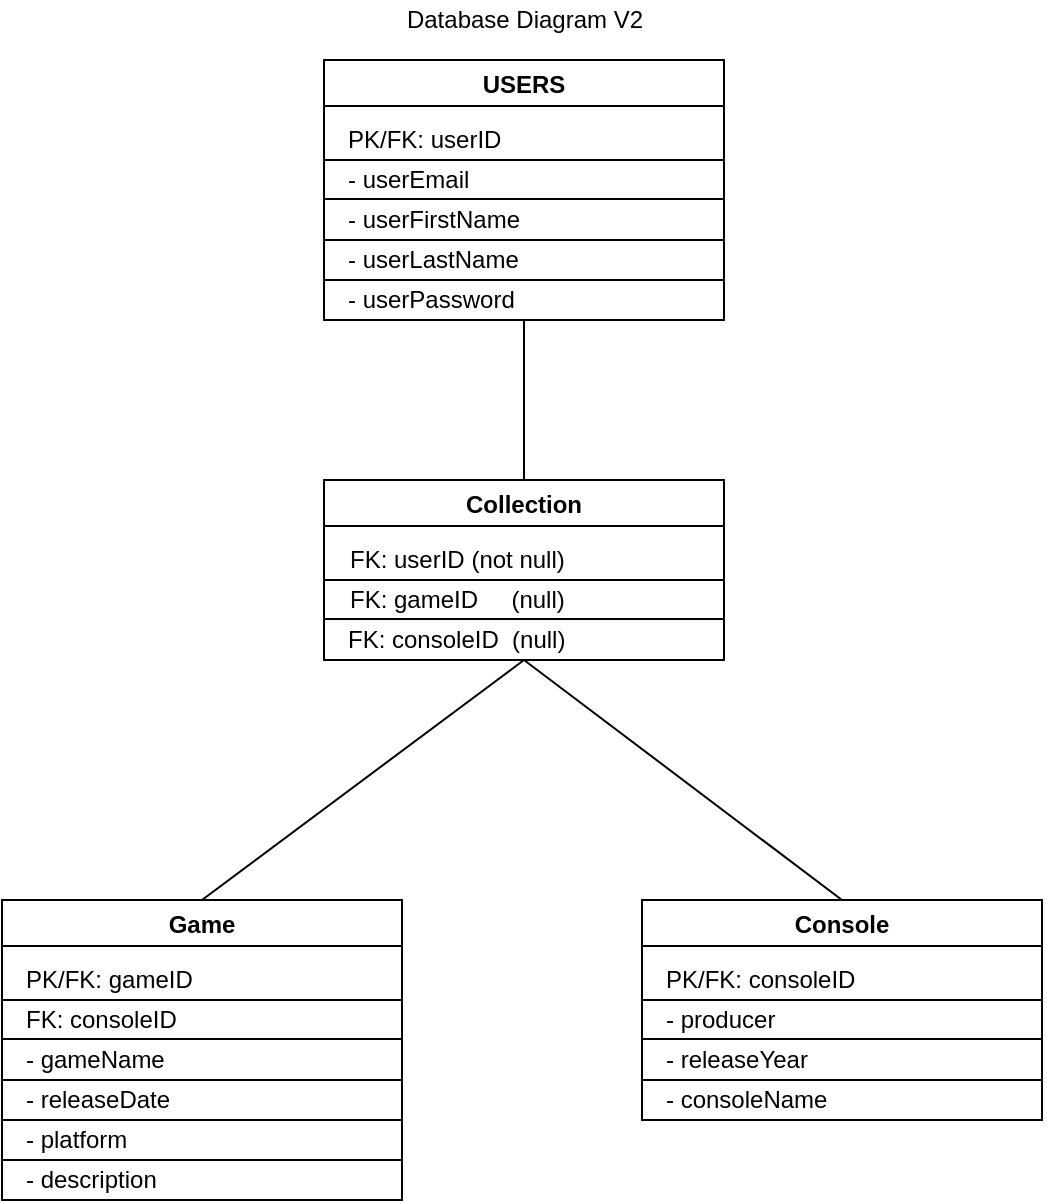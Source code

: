 <mxfile version="14.8.3" type="device"><diagram id="cjRPGvDWsUQg7hYhxiLV" name="Page-1"><mxGraphModel dx="946" dy="664" grid="1" gridSize="10" guides="1" tooltips="1" connect="1" arrows="1" fold="1" page="1" pageScale="1" pageWidth="850" pageHeight="1100" math="0" shadow="0"><root><mxCell id="0"/><mxCell id="1" parent="0"/><mxCell id="Ji0lMz9DIJm0fsY4XDPW-1" value="USERS" style="swimlane;" parent="1" vertex="1"><mxGeometry x="281" y="40" width="200" height="130" as="geometry"><mxRectangle x="40" y="40" width="70" height="23" as="alternateBounds"/></mxGeometry></mxCell><mxCell id="Ji0lMz9DIJm0fsY4XDPW-2" value="PK/FK: userID" style="text;html=1;strokeColor=none;fillColor=none;align=left;verticalAlign=middle;whiteSpace=wrap;rounded=0;" parent="Ji0lMz9DIJm0fsY4XDPW-1" vertex="1"><mxGeometry x="10" y="30" width="180" height="20" as="geometry"/></mxCell><mxCell id="Ji0lMz9DIJm0fsY4XDPW-3" value="- userFirstName" style="text;html=1;strokeColor=none;fillColor=none;align=left;verticalAlign=middle;whiteSpace=wrap;rounded=0;" parent="Ji0lMz9DIJm0fsY4XDPW-1" vertex="1"><mxGeometry x="10" y="70" width="180" height="20" as="geometry"/></mxCell><mxCell id="Ji0lMz9DIJm0fsY4XDPW-4" value="- userLastName" style="text;html=1;strokeColor=none;fillColor=none;align=left;verticalAlign=middle;whiteSpace=wrap;rounded=0;" parent="Ji0lMz9DIJm0fsY4XDPW-1" vertex="1"><mxGeometry x="10" y="90" width="180" height="20" as="geometry"/></mxCell><mxCell id="Ji0lMz9DIJm0fsY4XDPW-5" value="- userPassword" style="text;html=1;strokeColor=none;fillColor=none;align=left;verticalAlign=middle;whiteSpace=wrap;rounded=0;" parent="Ji0lMz9DIJm0fsY4XDPW-1" vertex="1"><mxGeometry x="10" y="110" width="180" height="20" as="geometry"/></mxCell><mxCell id="Ji0lMz9DIJm0fsY4XDPW-6" value="" style="endArrow=none;html=1;" parent="Ji0lMz9DIJm0fsY4XDPW-1" edge="1"><mxGeometry width="50" height="50" relative="1" as="geometry"><mxPoint y="69.5" as="sourcePoint"/><mxPoint x="200" y="69.5" as="targetPoint"/></mxGeometry></mxCell><mxCell id="Ji0lMz9DIJm0fsY4XDPW-7" value="" style="endArrow=none;html=1;" parent="Ji0lMz9DIJm0fsY4XDPW-1" edge="1"><mxGeometry width="50" height="50" relative="1" as="geometry"><mxPoint y="90" as="sourcePoint"/><mxPoint x="200" y="90" as="targetPoint"/></mxGeometry></mxCell><mxCell id="Ji0lMz9DIJm0fsY4XDPW-8" value="" style="endArrow=none;html=1;" parent="Ji0lMz9DIJm0fsY4XDPW-1" edge="1"><mxGeometry width="50" height="50" relative="1" as="geometry"><mxPoint y="110" as="sourcePoint"/><mxPoint x="200" y="110" as="targetPoint"/></mxGeometry></mxCell><mxCell id="nI0fR_LV54c6722V3w3P-1" value="" style="endArrow=none;html=1;" edge="1" parent="Ji0lMz9DIJm0fsY4XDPW-1"><mxGeometry width="50" height="50" relative="1" as="geometry"><mxPoint y="50" as="sourcePoint"/><mxPoint x="200" y="50" as="targetPoint"/></mxGeometry></mxCell><mxCell id="nI0fR_LV54c6722V3w3P-2" value="- userEmail" style="text;html=1;strokeColor=none;fillColor=none;align=left;verticalAlign=middle;whiteSpace=wrap;rounded=0;" vertex="1" parent="Ji0lMz9DIJm0fsY4XDPW-1"><mxGeometry x="10" y="50" width="180" height="20" as="geometry"/></mxCell><mxCell id="Ji0lMz9DIJm0fsY4XDPW-10" value="Collection" style="swimlane;" parent="1" vertex="1"><mxGeometry x="281" y="250" width="200" height="90" as="geometry"><mxRectangle x="281" y="260" width="70" height="23" as="alternateBounds"/></mxGeometry></mxCell><mxCell id="Ji0lMz9DIJm0fsY4XDPW-12" value="FK: gameID &amp;nbsp; &amp;nbsp;&lt;span style=&quot;white-space: pre&quot;&gt;	&lt;/span&gt;(null)" style="text;html=1;strokeColor=none;fillColor=none;align=left;verticalAlign=middle;whiteSpace=wrap;rounded=0;" parent="Ji0lMz9DIJm0fsY4XDPW-10" vertex="1"><mxGeometry x="11" y="50" width="180" height="20" as="geometry"/></mxCell><mxCell id="Ji0lMz9DIJm0fsY4XDPW-13" value="FK: consoleID &lt;span style=&quot;white-space: pre&quot;&gt;&amp;nbsp;&lt;/span&gt;(null)" style="text;html=1;strokeColor=none;fillColor=none;align=left;verticalAlign=middle;whiteSpace=wrap;rounded=0;" parent="Ji0lMz9DIJm0fsY4XDPW-10" vertex="1"><mxGeometry x="10" y="70" width="180" height="20" as="geometry"/></mxCell><mxCell id="Ji0lMz9DIJm0fsY4XDPW-15" value="" style="endArrow=none;html=1;" parent="Ji0lMz9DIJm0fsY4XDPW-10" edge="1"><mxGeometry width="50" height="50" relative="1" as="geometry"><mxPoint y="50" as="sourcePoint"/><mxPoint x="200" y="50" as="targetPoint"/></mxGeometry></mxCell><mxCell id="Ji0lMz9DIJm0fsY4XDPW-16" value="" style="endArrow=none;html=1;" parent="Ji0lMz9DIJm0fsY4XDPW-10" edge="1"><mxGeometry width="50" height="50" relative="1" as="geometry"><mxPoint y="69.5" as="sourcePoint"/><mxPoint x="200" y="69.5" as="targetPoint"/></mxGeometry></mxCell><mxCell id="nI0fR_LV54c6722V3w3P-5" value="FK: userID&lt;span style=&quot;white-space: pre&quot;&gt;	(not null)&lt;/span&gt;" style="text;html=1;strokeColor=none;fillColor=none;align=left;verticalAlign=middle;whiteSpace=wrap;rounded=0;" vertex="1" parent="Ji0lMz9DIJm0fsY4XDPW-10"><mxGeometry x="11" y="30" width="180" height="20" as="geometry"/></mxCell><mxCell id="Ji0lMz9DIJm0fsY4XDPW-18" value="Game" style="swimlane;" parent="1" vertex="1"><mxGeometry x="120" y="460" width="200" height="150" as="geometry"><mxRectangle x="120" y="480" width="70" height="23" as="alternateBounds"/></mxGeometry></mxCell><mxCell id="Ji0lMz9DIJm0fsY4XDPW-19" value="PK/FK: gameID" style="text;html=1;strokeColor=none;fillColor=none;align=left;verticalAlign=middle;whiteSpace=wrap;rounded=0;" parent="Ji0lMz9DIJm0fsY4XDPW-18" vertex="1"><mxGeometry x="10" y="30" width="180" height="20" as="geometry"/></mxCell><mxCell id="Ji0lMz9DIJm0fsY4XDPW-20" value="FK: consoleID" style="text;html=1;strokeColor=none;fillColor=none;align=left;verticalAlign=middle;whiteSpace=wrap;rounded=0;" parent="Ji0lMz9DIJm0fsY4XDPW-18" vertex="1"><mxGeometry x="10" y="50" width="180" height="20" as="geometry"/></mxCell><mxCell id="Ji0lMz9DIJm0fsY4XDPW-21" value="- releaseDate" style="text;html=1;strokeColor=none;fillColor=none;align=left;verticalAlign=middle;whiteSpace=wrap;rounded=0;" parent="Ji0lMz9DIJm0fsY4XDPW-18" vertex="1"><mxGeometry x="10" y="90" width="180" height="20" as="geometry"/></mxCell><mxCell id="Ji0lMz9DIJm0fsY4XDPW-22" value="- platform" style="text;html=1;strokeColor=none;fillColor=none;align=left;verticalAlign=middle;whiteSpace=wrap;rounded=0;" parent="Ji0lMz9DIJm0fsY4XDPW-18" vertex="1"><mxGeometry x="10" y="110" width="180" height="20" as="geometry"/></mxCell><mxCell id="Ji0lMz9DIJm0fsY4XDPW-23" value="" style="endArrow=none;html=1;" parent="Ji0lMz9DIJm0fsY4XDPW-18" edge="1"><mxGeometry width="50" height="50" relative="1" as="geometry"><mxPoint y="69.5" as="sourcePoint"/><mxPoint x="200" y="69.5" as="targetPoint"/></mxGeometry></mxCell><mxCell id="Ji0lMz9DIJm0fsY4XDPW-24" value="" style="endArrow=none;html=1;" parent="Ji0lMz9DIJm0fsY4XDPW-18" edge="1"><mxGeometry width="50" height="50" relative="1" as="geometry"><mxPoint y="90" as="sourcePoint"/><mxPoint x="200" y="90" as="targetPoint"/></mxGeometry></mxCell><mxCell id="Ji0lMz9DIJm0fsY4XDPW-25" value="" style="endArrow=none;html=1;" parent="Ji0lMz9DIJm0fsY4XDPW-18" edge="1"><mxGeometry width="50" height="50" relative="1" as="geometry"><mxPoint y="110" as="sourcePoint"/><mxPoint x="200" y="110" as="targetPoint"/></mxGeometry></mxCell><mxCell id="Ji0lMz9DIJm0fsY4XDPW-43" value="- description" style="text;html=1;strokeColor=none;fillColor=none;align=left;verticalAlign=middle;whiteSpace=wrap;rounded=0;" parent="Ji0lMz9DIJm0fsY4XDPW-18" vertex="1"><mxGeometry x="10" y="130" width="180" height="20" as="geometry"/></mxCell><mxCell id="Ji0lMz9DIJm0fsY4XDPW-42" value="" style="endArrow=none;html=1;" parent="Ji0lMz9DIJm0fsY4XDPW-18" edge="1"><mxGeometry width="50" height="50" relative="1" as="geometry"><mxPoint y="130" as="sourcePoint"/><mxPoint x="200" y="130" as="targetPoint"/></mxGeometry></mxCell><mxCell id="nI0fR_LV54c6722V3w3P-3" value="" style="endArrow=none;html=1;" edge="1" parent="Ji0lMz9DIJm0fsY4XDPW-18"><mxGeometry width="50" height="50" relative="1" as="geometry"><mxPoint y="50" as="sourcePoint"/><mxPoint x="200" y="50" as="targetPoint"/></mxGeometry></mxCell><mxCell id="nI0fR_LV54c6722V3w3P-4" value="- gameName" style="text;html=1;strokeColor=none;fillColor=none;align=left;verticalAlign=middle;whiteSpace=wrap;rounded=0;" vertex="1" parent="Ji0lMz9DIJm0fsY4XDPW-18"><mxGeometry x="10" y="70" width="180" height="20" as="geometry"/></mxCell><mxCell id="Ji0lMz9DIJm0fsY4XDPW-26" value="Console" style="swimlane;" parent="1" vertex="1"><mxGeometry x="440" y="460" width="200" height="110" as="geometry"><mxRectangle x="40" y="40" width="70" height="23" as="alternateBounds"/></mxGeometry></mxCell><mxCell id="Ji0lMz9DIJm0fsY4XDPW-27" value="PK/FK: consoleID" style="text;html=1;strokeColor=none;fillColor=none;align=left;verticalAlign=middle;whiteSpace=wrap;rounded=0;" parent="Ji0lMz9DIJm0fsY4XDPW-26" vertex="1"><mxGeometry x="10" y="30" width="180" height="20" as="geometry"/></mxCell><mxCell id="Ji0lMz9DIJm0fsY4XDPW-28" value="- producer" style="text;html=1;strokeColor=none;fillColor=none;align=left;verticalAlign=middle;whiteSpace=wrap;rounded=0;" parent="Ji0lMz9DIJm0fsY4XDPW-26" vertex="1"><mxGeometry x="10" y="50" width="180" height="20" as="geometry"/></mxCell><mxCell id="Ji0lMz9DIJm0fsY4XDPW-29" value="- releaseYear" style="text;html=1;strokeColor=none;fillColor=none;align=left;verticalAlign=middle;whiteSpace=wrap;rounded=0;" parent="Ji0lMz9DIJm0fsY4XDPW-26" vertex="1"><mxGeometry x="10" y="70" width="180" height="20" as="geometry"/></mxCell><mxCell id="Ji0lMz9DIJm0fsY4XDPW-30" value="- consoleName" style="text;html=1;strokeColor=none;fillColor=none;align=left;verticalAlign=middle;whiteSpace=wrap;rounded=0;" parent="Ji0lMz9DIJm0fsY4XDPW-26" vertex="1"><mxGeometry x="10" y="90" width="180" height="20" as="geometry"/></mxCell><mxCell id="Ji0lMz9DIJm0fsY4XDPW-31" value="" style="endArrow=none;html=1;" parent="Ji0lMz9DIJm0fsY4XDPW-26" edge="1"><mxGeometry width="50" height="50" relative="1" as="geometry"><mxPoint y="50" as="sourcePoint"/><mxPoint x="200" y="50" as="targetPoint"/></mxGeometry></mxCell><mxCell id="Ji0lMz9DIJm0fsY4XDPW-32" value="" style="endArrow=none;html=1;" parent="Ji0lMz9DIJm0fsY4XDPW-26" edge="1"><mxGeometry width="50" height="50" relative="1" as="geometry"><mxPoint y="69.5" as="sourcePoint"/><mxPoint x="200" y="69.5" as="targetPoint"/></mxGeometry></mxCell><mxCell id="Ji0lMz9DIJm0fsY4XDPW-33" value="" style="endArrow=none;html=1;" parent="Ji0lMz9DIJm0fsY4XDPW-26" edge="1"><mxGeometry width="50" height="50" relative="1" as="geometry"><mxPoint y="90" as="sourcePoint"/><mxPoint x="200" y="90" as="targetPoint"/></mxGeometry></mxCell><mxCell id="Ji0lMz9DIJm0fsY4XDPW-46" value="" style="endArrow=none;html=1;entryX=0.5;entryY=1;entryDx=0;entryDy=0;exitX=0.5;exitY=0;exitDx=0;exitDy=0;" parent="1" target="Ji0lMz9DIJm0fsY4XDPW-1" edge="1" source="Ji0lMz9DIJm0fsY4XDPW-10"><mxGeometry width="50" height="50" relative="1" as="geometry"><mxPoint x="380" y="260" as="sourcePoint"/><mxPoint x="430" y="240" as="targetPoint"/></mxGeometry></mxCell><mxCell id="Ji0lMz9DIJm0fsY4XDPW-47" value="" style="endArrow=none;html=1;exitX=0.5;exitY=0;exitDx=0;exitDy=0;entryX=0.5;entryY=1;entryDx=0;entryDy=0;" parent="1" source="Ji0lMz9DIJm0fsY4XDPW-18" edge="1" target="Ji0lMz9DIJm0fsY4XDPW-13"><mxGeometry width="50" height="50" relative="1" as="geometry"><mxPoint x="380" y="540" as="sourcePoint"/><mxPoint x="380" y="400" as="targetPoint"/></mxGeometry></mxCell><mxCell id="Ji0lMz9DIJm0fsY4XDPW-48" value="" style="endArrow=none;html=1;entryX=0.5;entryY=1;entryDx=0;entryDy=0;exitX=0.5;exitY=0;exitDx=0;exitDy=0;" parent="1" source="Ji0lMz9DIJm0fsY4XDPW-26" target="Ji0lMz9DIJm0fsY4XDPW-10" edge="1"><mxGeometry width="50" height="50" relative="1" as="geometry"><mxPoint x="380" y="540" as="sourcePoint"/><mxPoint x="430" y="490" as="targetPoint"/></mxGeometry></mxCell><mxCell id="nI0fR_LV54c6722V3w3P-8" value="Database Diagram V2" style="text;html=1;strokeColor=none;fillColor=none;align=center;verticalAlign=middle;whiteSpace=wrap;rounded=0;" vertex="1" parent="1"><mxGeometry x="236.5" y="10" width="289" height="20" as="geometry"/></mxCell></root></mxGraphModel></diagram></mxfile>